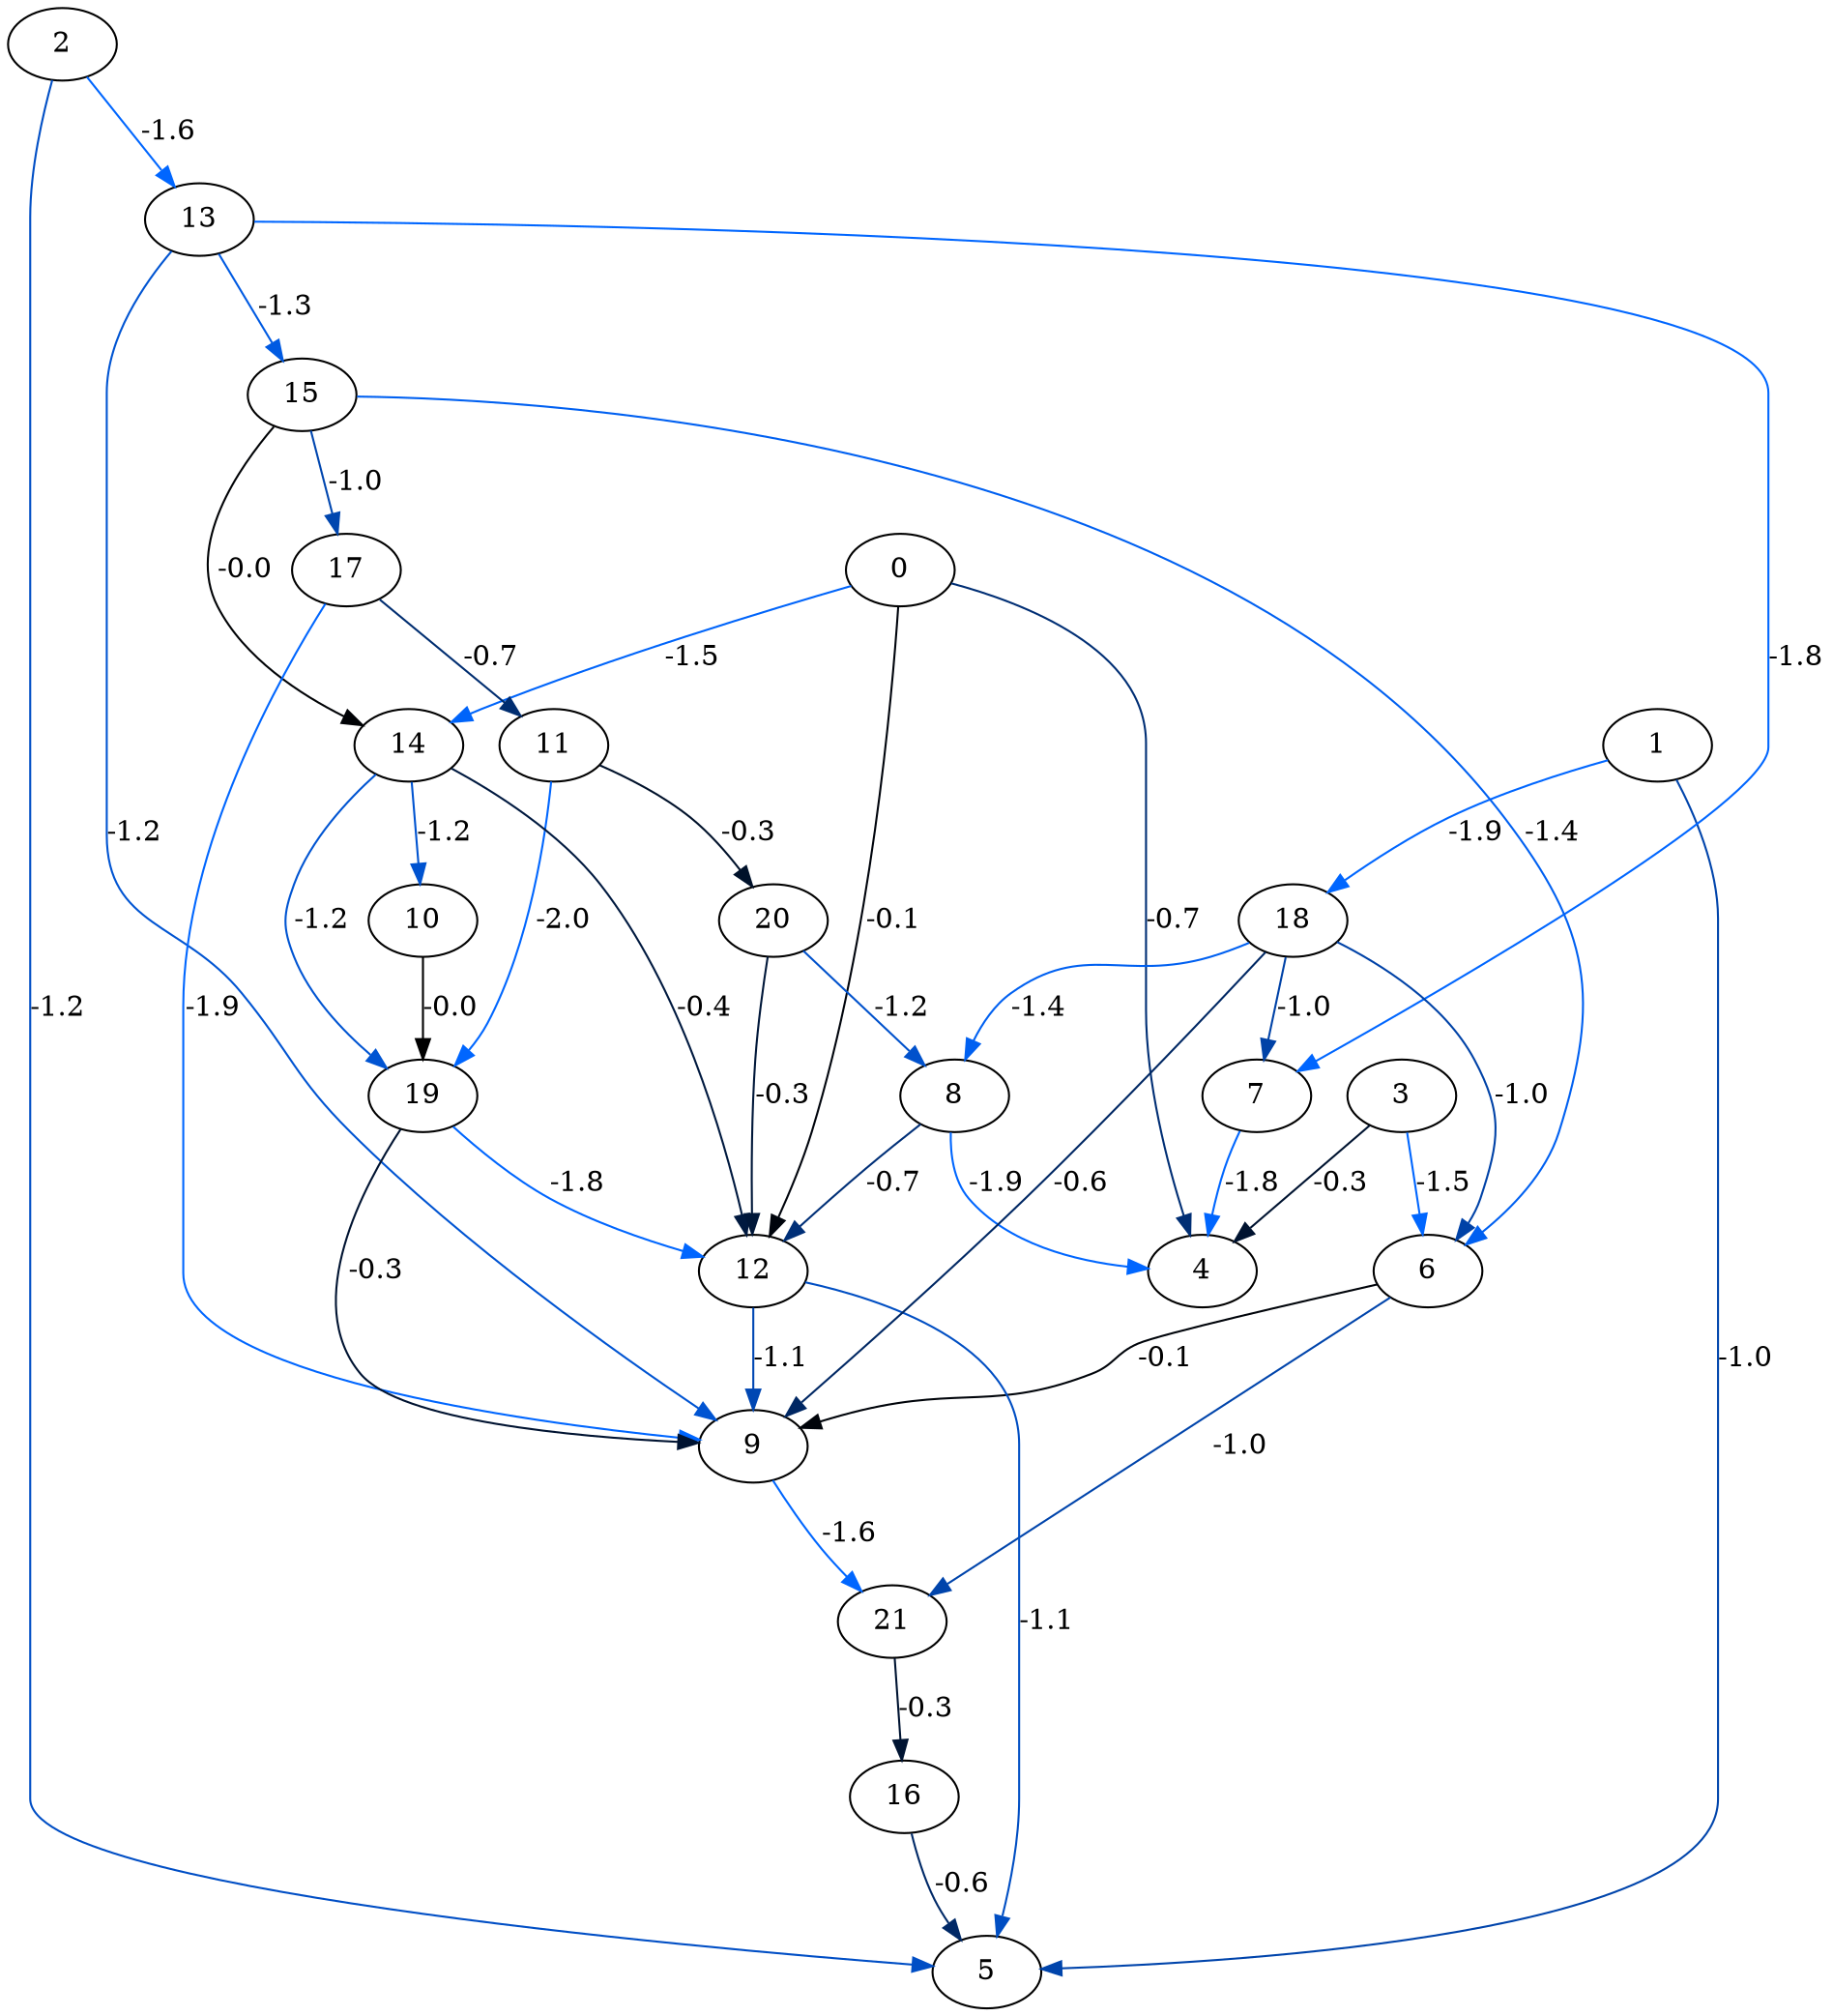 digraph {
	0 [pos="0.0,0.0!"]
	1 [pos="3.3333333333333335,0.0!"]
	2 [pos="6.666666666666667,0.0!"]
	3 [pos="10.0,0.0!"]
	4 [pos="0.0,10.0!"]
	5 [pos="10.0,10.0!"]
	6 [pos="10.0,5.0!"]
	7 [pos="1.6666666666666667,5.0!"]
	8 [pos="3.3333333333333335,5.0!"]
	9 [pos="10.0,7.5!"]
	10 [pos="5.0,5.0!"]
	11 [pos="5.0,2.5!"]
	12 [pos="7.5,7.5!"]
	13 [pos="5.833333333333334,1.25!"]
	14 [pos="2.5,2.5!"]
	15 [pos="5.416666666666667,1.875!"]
	16 [pos="10.0,8.75!"]
	17 [pos="5.208333333333334,2.1875!"]
	18 [pos="2.5,2.5!"]
	19 [pos="6.25,6.25!"]
	20 [pos="4.166666666666667,3.75!"]
	21 [pos="10.0,8.125!"]
	0 -> 4 [label=-0.7 color="0.6 1 0.4538114716574258"]
	1 -> 5 [label=-1.0 color="0.6 1 0.6683419529689542"]
	2 -> 5 [label=-1.2 color="0.6 1 0.7708179429593239"]
	3 -> 4 [label=-0.3 color="0.6 1 0.1878179950786508"]
	3 -> 6 [label=-1.5 color="0.6 1 1.007793199392085"]
	7 -> 4 [label=-1.8 color="0.6 1 1.189534342192837"]
	8 -> 4 [label=-1.9 color="0.6 1 1.2600561839817532"]
	6 -> 9 [label=-0.1 color="0.6 1 0.041943178390700865"]
	12 -> 5 [label=-1.1 color="0.6 1 0.7626149403139083"]
	2 -> 13 [label=-1.6 color="0.6 1 1.0627251914685296"]
	0 -> 14 [label=-1.5 color="0.6 1 0.9766365938746794"]
	14 -> 10 [label=-1.2 color="0.6 1 0.8136066656431961"]
	13 -> 15 [label=-1.3 color="0.6 1 0.8857108438915519"]
	16 -> 5 [label=-0.6 color="0.6 1 0.4040077646018239"]
	15 -> 17 [label=-1.0 color="0.6 1 0.6855104531412693"]
	17 -> 11 [label=-0.7 color="0.6 1 0.4407914157895017"]
	1 -> 18 [label=-1.9 color="0.6 1 1.2645686054390894"]
	18 -> 7 [label=-1.0 color="0.6 1 0.6525614609521385"]
	10 -> 19 [label=-0.0 color="0.6 1 0.0014562561847955753"]
	19 -> 12 [label=-1.8 color="0.6 1 1.1929739270046742"]
	11 -> 20 [label=-0.3 color="0.6 1 0.1676895970853498"]
	20 -> 8 [label=-1.2 color="0.6 1 0.7996391916640485"]
	9 -> 21 [label=-1.6 color="0.6 1 1.0379781130800998"]
	21 -> 16 [label=-0.3 color="0.6 1 0.1981949865215351"]
	19 -> 9 [label=-0.3 color="0.6 1 0.19289101540918127"]
	20 -> 12 [label=-0.3 color="0.6 1 0.22521696411178915"]
	0 -> 12 [label=-0.1 color="0.6 1 0.04721246718973138"]
	17 -> 9 [label=-1.9 color="0.6 1 1.2599950741236983"]
	15 -> 6 [label=-1.4 color="0.6 1 0.9446004791888253"]
	13 -> 7 [label=-1.8 color="0.6 1 1.2028136044178803"]
	18 -> 8 [label=-1.4 color="0.6 1 0.9445261436776747"]
	8 -> 12 [label=-0.7 color="0.6 1 0.46640926302979135"]
	18 -> 6 [label=-1.0 color="0.6 1 0.6541794128555748"]
	6 -> 21 [label=-1.0 color="0.6 1 0.6701747978318"]
	14 -> 19 [label=-1.2 color="0.6 1 0.8225865011696564"]
	14 -> 12 [label=-0.4 color="0.6 1 0.24807229793381946"]
	15 -> 14 [label=-0.0 color="0.6 1 0.0207409924641464"]
	11 -> 19 [label=-2.0 color="0.6 1 1.3192048380881884"]
	18 -> 9 [label=-0.6 color="0.6 1 0.38958617884948826"]
	12 -> 9 [label=-1.1 color="0.6 1 0.7014334127544722"]
	13 -> 9 [label=-1.2 color="0.6 1 0.8223483984132995"]
}

